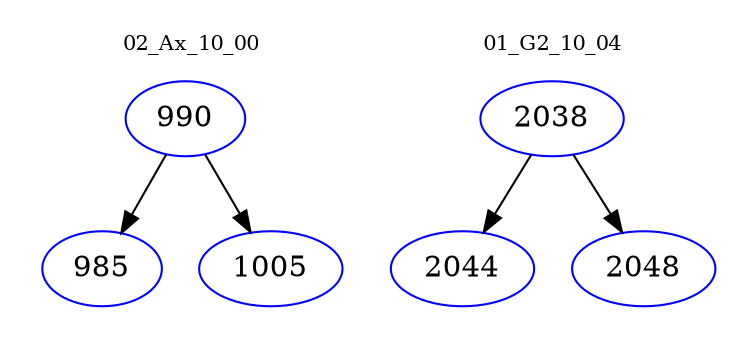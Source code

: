 digraph{
subgraph cluster_0 {
color = white
label = "02_Ax_10_00";
fontsize=10;
T0_990 [label="990", color="blue"]
T0_990 -> T0_985 [color="black"]
T0_985 [label="985", color="blue"]
T0_990 -> T0_1005 [color="black"]
T0_1005 [label="1005", color="blue"]
}
subgraph cluster_1 {
color = white
label = "01_G2_10_04";
fontsize=10;
T1_2038 [label="2038", color="blue"]
T1_2038 -> T1_2044 [color="black"]
T1_2044 [label="2044", color="blue"]
T1_2038 -> T1_2048 [color="black"]
T1_2048 [label="2048", color="blue"]
}
}
